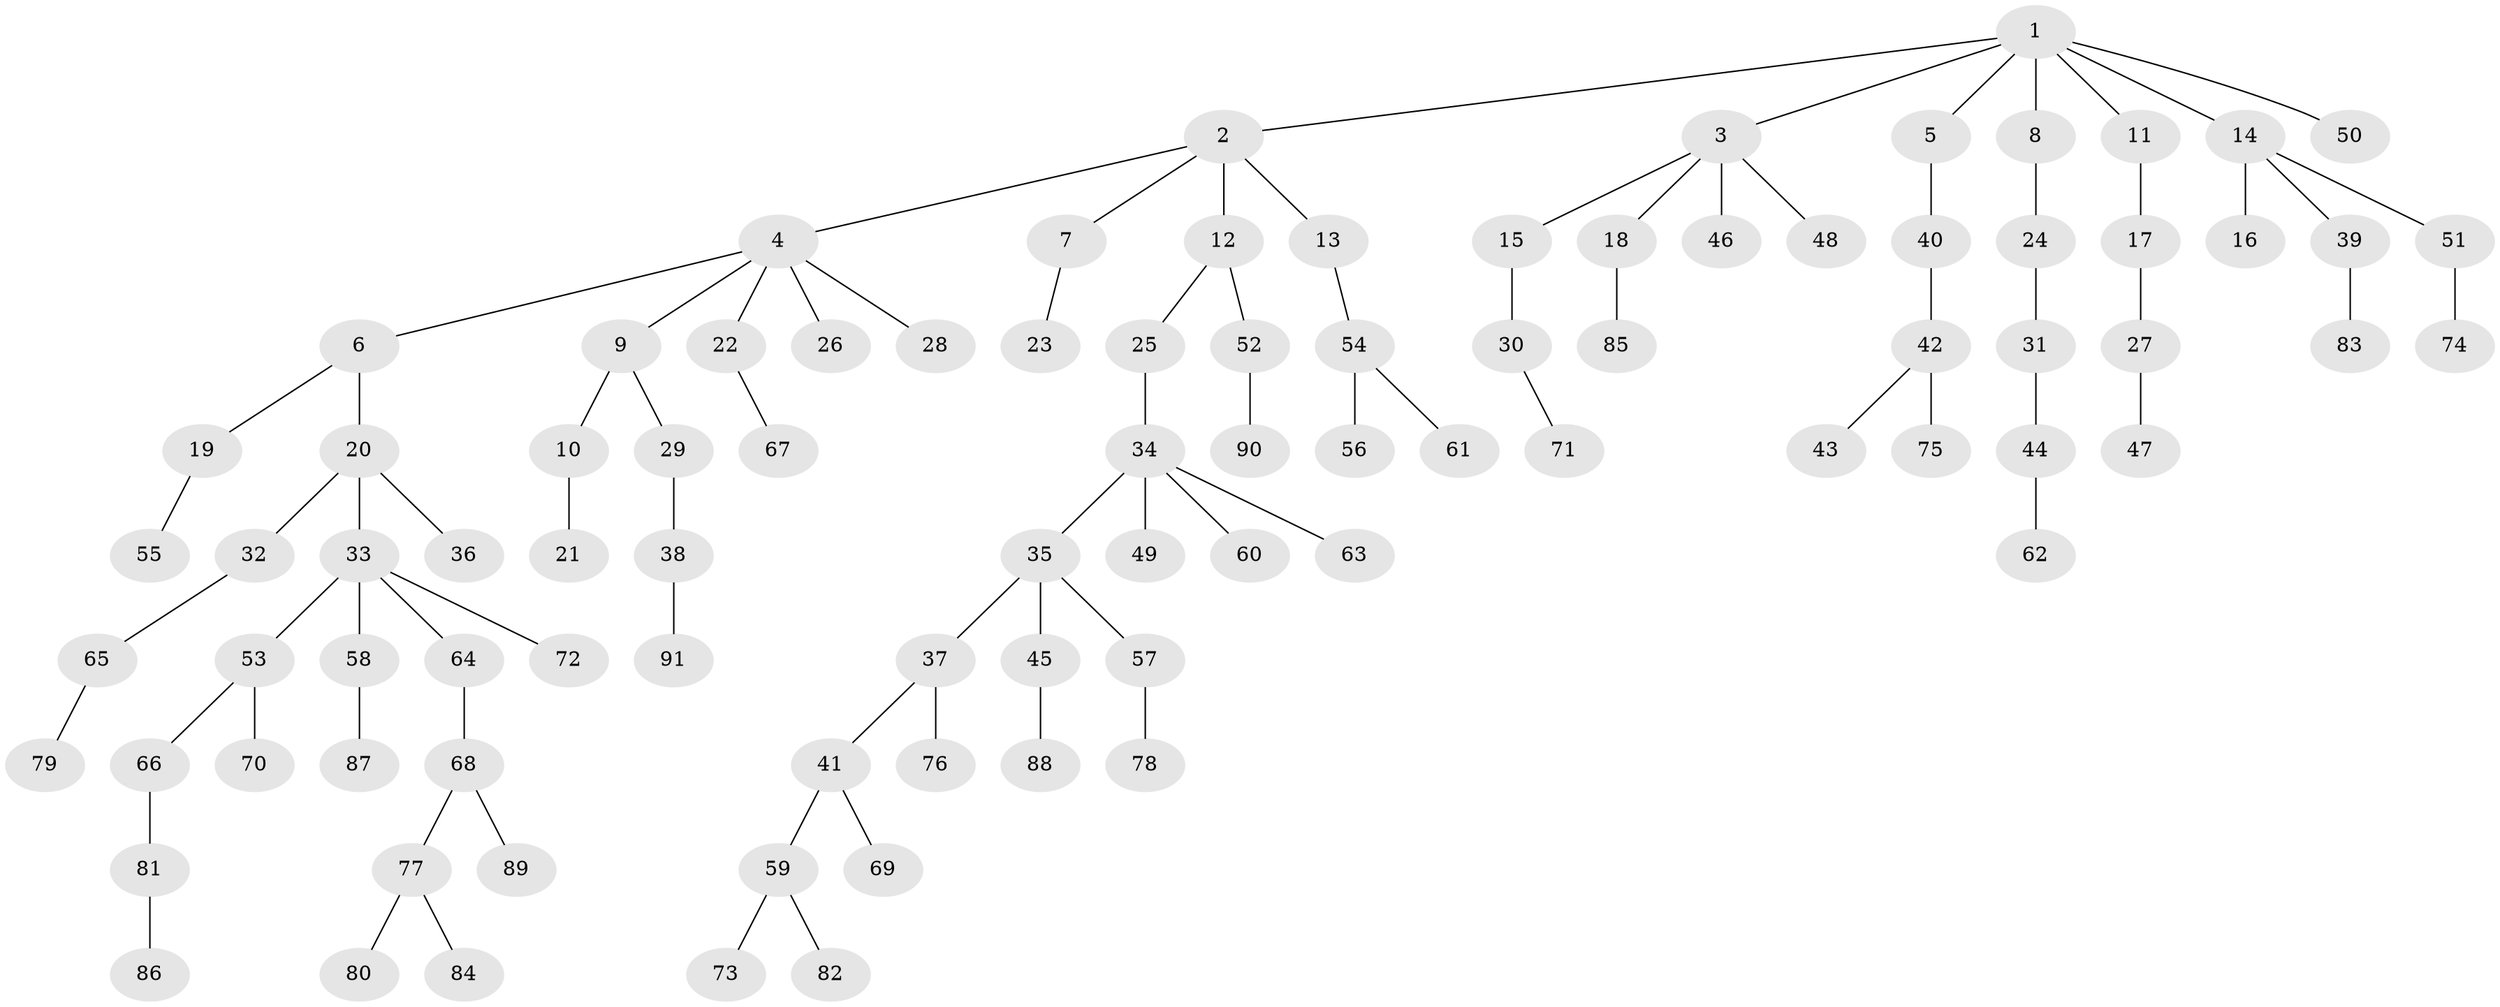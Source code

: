 // Generated by graph-tools (version 1.1) at 2025/15/03/09/25 04:15:28]
// undirected, 91 vertices, 90 edges
graph export_dot {
graph [start="1"]
  node [color=gray90,style=filled];
  1;
  2;
  3;
  4;
  5;
  6;
  7;
  8;
  9;
  10;
  11;
  12;
  13;
  14;
  15;
  16;
  17;
  18;
  19;
  20;
  21;
  22;
  23;
  24;
  25;
  26;
  27;
  28;
  29;
  30;
  31;
  32;
  33;
  34;
  35;
  36;
  37;
  38;
  39;
  40;
  41;
  42;
  43;
  44;
  45;
  46;
  47;
  48;
  49;
  50;
  51;
  52;
  53;
  54;
  55;
  56;
  57;
  58;
  59;
  60;
  61;
  62;
  63;
  64;
  65;
  66;
  67;
  68;
  69;
  70;
  71;
  72;
  73;
  74;
  75;
  76;
  77;
  78;
  79;
  80;
  81;
  82;
  83;
  84;
  85;
  86;
  87;
  88;
  89;
  90;
  91;
  1 -- 2;
  1 -- 3;
  1 -- 5;
  1 -- 8;
  1 -- 11;
  1 -- 14;
  1 -- 50;
  2 -- 4;
  2 -- 7;
  2 -- 12;
  2 -- 13;
  3 -- 15;
  3 -- 18;
  3 -- 46;
  3 -- 48;
  4 -- 6;
  4 -- 9;
  4 -- 22;
  4 -- 26;
  4 -- 28;
  5 -- 40;
  6 -- 19;
  6 -- 20;
  7 -- 23;
  8 -- 24;
  9 -- 10;
  9 -- 29;
  10 -- 21;
  11 -- 17;
  12 -- 25;
  12 -- 52;
  13 -- 54;
  14 -- 16;
  14 -- 39;
  14 -- 51;
  15 -- 30;
  17 -- 27;
  18 -- 85;
  19 -- 55;
  20 -- 32;
  20 -- 33;
  20 -- 36;
  22 -- 67;
  24 -- 31;
  25 -- 34;
  27 -- 47;
  29 -- 38;
  30 -- 71;
  31 -- 44;
  32 -- 65;
  33 -- 53;
  33 -- 58;
  33 -- 64;
  33 -- 72;
  34 -- 35;
  34 -- 49;
  34 -- 60;
  34 -- 63;
  35 -- 37;
  35 -- 45;
  35 -- 57;
  37 -- 41;
  37 -- 76;
  38 -- 91;
  39 -- 83;
  40 -- 42;
  41 -- 59;
  41 -- 69;
  42 -- 43;
  42 -- 75;
  44 -- 62;
  45 -- 88;
  51 -- 74;
  52 -- 90;
  53 -- 66;
  53 -- 70;
  54 -- 56;
  54 -- 61;
  57 -- 78;
  58 -- 87;
  59 -- 73;
  59 -- 82;
  64 -- 68;
  65 -- 79;
  66 -- 81;
  68 -- 77;
  68 -- 89;
  77 -- 80;
  77 -- 84;
  81 -- 86;
}

